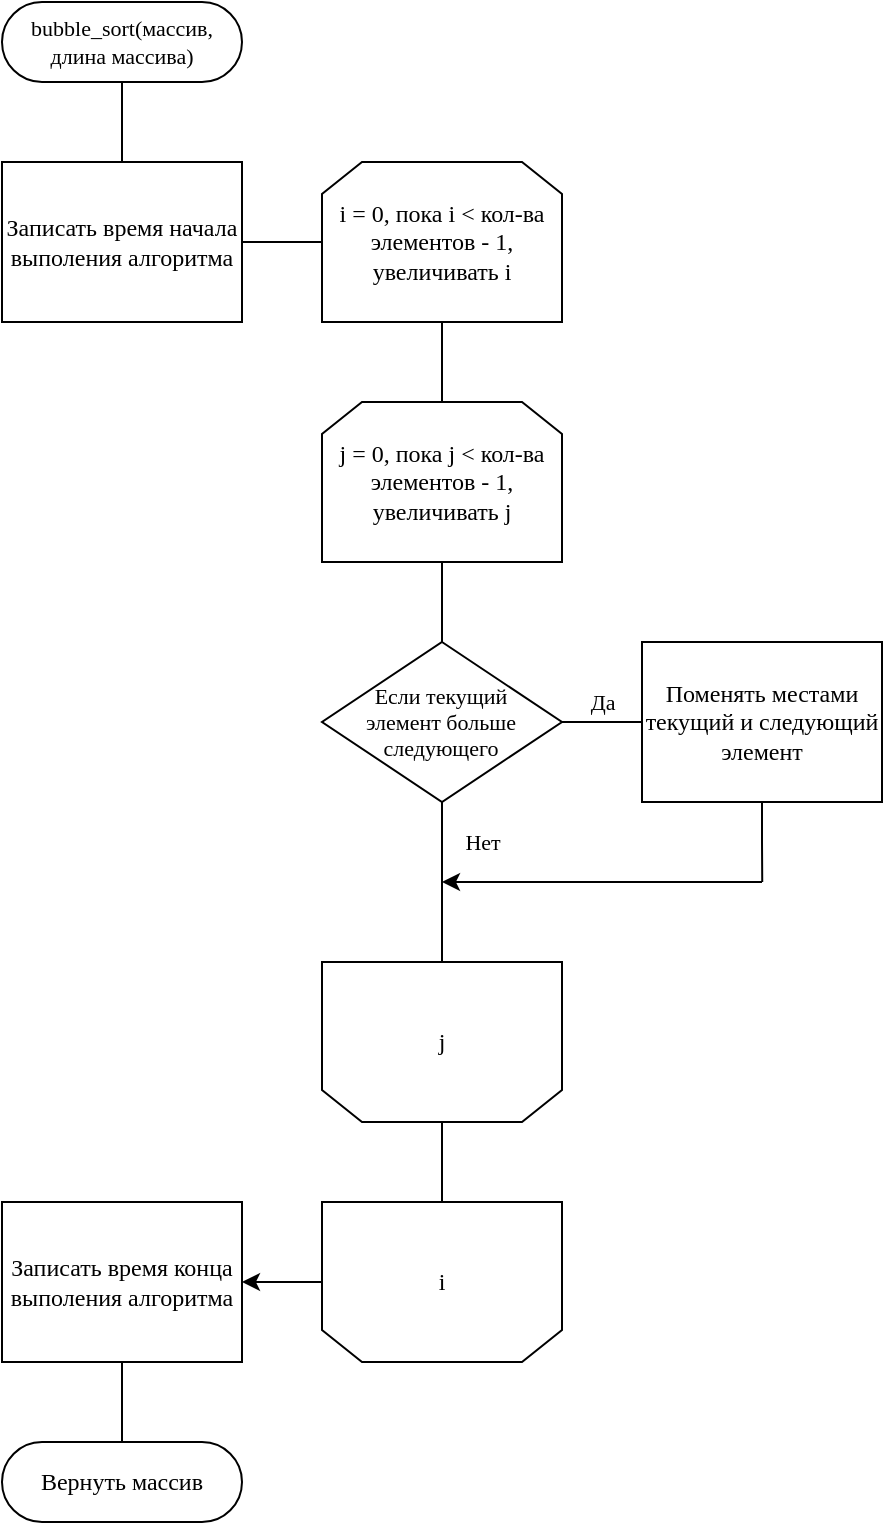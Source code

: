 <mxfile version="24.0.4" type="device">
  <diagram name="Страница — 1" id="f5qaqixOcX6vG_OhwR0j">
    <mxGraphModel dx="794" dy="511" grid="1" gridSize="10" guides="1" tooltips="1" connect="1" arrows="1" fold="1" page="1" pageScale="1" pageWidth="649" pageHeight="1011" math="0" shadow="0">
      <root>
        <mxCell id="0" />
        <mxCell id="1" parent="0" />
        <mxCell id="Vyao9j4Xy4kNsOQa7guJ-2" style="edgeStyle=orthogonalEdgeStyle;rounded=0;orthogonalLoop=1;jettySize=auto;html=1;exitX=0.5;exitY=0.5;exitDx=0;exitDy=20;exitPerimeter=0;entryX=0.5;entryY=0;entryDx=0;entryDy=0;endArrow=none;endFill=0;fontFamily=Times New Roman;" parent="1" source="Vyao9j4Xy4kNsOQa7guJ-3" target="Vyao9j4Xy4kNsOQa7guJ-15" edge="1">
          <mxGeometry relative="1" as="geometry" />
        </mxCell>
        <mxCell id="Vyao9j4Xy4kNsOQa7guJ-3" value="bubble_sort(массив, длина массива)" style="html=1;dashed=0;whiteSpace=wrap;shape=mxgraph.dfd.start;fontSize=11;fontFamily=Times New Roman;" parent="1" vertex="1">
          <mxGeometry x="80" y="40" width="120" height="40" as="geometry" />
        </mxCell>
        <mxCell id="Vyao9j4Xy4kNsOQa7guJ-4" style="edgeStyle=orthogonalEdgeStyle;rounded=0;orthogonalLoop=1;jettySize=auto;html=1;exitX=0.5;exitY=1;exitDx=0;exitDy=0;entryX=0.5;entryY=0;entryDx=0;entryDy=0;endArrow=none;endFill=0;fontFamily=Times New Roman;" parent="1" source="Vyao9j4Xy4kNsOQa7guJ-5" target="Vyao9j4Xy4kNsOQa7guJ-8" edge="1">
          <mxGeometry relative="1" as="geometry" />
        </mxCell>
        <mxCell id="Vyao9j4Xy4kNsOQa7guJ-5" value="i = 0, пока i &amp;lt; кол-ва элементов - 1, увеличивать i" style="shape=loopLimit;whiteSpace=wrap;html=1;fontFamily=Times New Roman;" parent="1" vertex="1">
          <mxGeometry x="240" y="120" width="120" height="80" as="geometry" />
        </mxCell>
        <mxCell id="Vyao9j4Xy4kNsOQa7guJ-47" style="edgeStyle=orthogonalEdgeStyle;rounded=0;orthogonalLoop=1;jettySize=auto;html=1;exitX=1;exitY=0.5;exitDx=0;exitDy=0;entryX=1;entryY=0.5;entryDx=0;entryDy=0;fontFamily=Times New Roman;" parent="1" source="Vyao9j4Xy4kNsOQa7guJ-6" target="Vyao9j4Xy4kNsOQa7guJ-46" edge="1">
          <mxGeometry relative="1" as="geometry" />
        </mxCell>
        <mxCell id="Vyao9j4Xy4kNsOQa7guJ-6" value="i" style="shape=loopLimit;whiteSpace=wrap;html=1;direction=west;fontFamily=Times New Roman;" parent="1" vertex="1">
          <mxGeometry x="240" y="640" width="120" height="80" as="geometry" />
        </mxCell>
        <mxCell id="Vyao9j4Xy4kNsOQa7guJ-45" style="edgeStyle=orthogonalEdgeStyle;rounded=0;orthogonalLoop=1;jettySize=auto;html=1;exitX=0.5;exitY=1;exitDx=0;exitDy=0;entryX=0.5;entryY=0;entryDx=0;entryDy=0;endArrow=none;endFill=0;fontFamily=Times New Roman;" parent="1" source="Vyao9j4Xy4kNsOQa7guJ-8" target="Vyao9j4Xy4kNsOQa7guJ-36" edge="1">
          <mxGeometry relative="1" as="geometry" />
        </mxCell>
        <mxCell id="Vyao9j4Xy4kNsOQa7guJ-8" value="j = 0, пока j &amp;lt; кол-ва элементов - 1, увеличивать j" style="shape=loopLimit;whiteSpace=wrap;html=1;fontFamily=Times New Roman;" parent="1" vertex="1">
          <mxGeometry x="240" y="240" width="120" height="80" as="geometry" />
        </mxCell>
        <mxCell id="Vyao9j4Xy4kNsOQa7guJ-10" value="j" style="shape=loopLimit;whiteSpace=wrap;html=1;direction=west;fontFamily=Times New Roman;" parent="1" vertex="1">
          <mxGeometry x="240" y="520" width="120" height="80" as="geometry" />
        </mxCell>
        <mxCell id="Vyao9j4Xy4kNsOQa7guJ-13" value="Вернуть массив" style="html=1;dashed=0;whiteSpace=wrap;shape=mxgraph.dfd.start;fontFamily=Times New Roman;" parent="1" vertex="1">
          <mxGeometry x="80" y="760" width="120" height="40" as="geometry" />
        </mxCell>
        <mxCell id="Vyao9j4Xy4kNsOQa7guJ-14" style="edgeStyle=orthogonalEdgeStyle;rounded=0;orthogonalLoop=1;jettySize=auto;html=1;exitX=1;exitY=0.5;exitDx=0;exitDy=0;entryX=0;entryY=0.5;entryDx=0;entryDy=0;endArrow=none;endFill=0;fontFamily=Times New Roman;" parent="1" source="Vyao9j4Xy4kNsOQa7guJ-15" target="Vyao9j4Xy4kNsOQa7guJ-5" edge="1">
          <mxGeometry relative="1" as="geometry" />
        </mxCell>
        <mxCell id="Vyao9j4Xy4kNsOQa7guJ-15" value="Записать время начала выполения алгоритма" style="rounded=0;whiteSpace=wrap;html=1;fontFamily=Times New Roman;" parent="1" vertex="1">
          <mxGeometry x="80" y="120" width="120" height="80" as="geometry" />
        </mxCell>
        <mxCell id="Vyao9j4Xy4kNsOQa7guJ-16" style="edgeStyle=orthogonalEdgeStyle;rounded=0;orthogonalLoop=1;jettySize=auto;html=1;exitX=0.5;exitY=0;exitDx=0;exitDy=0;entryX=0.5;entryY=1;entryDx=0;entryDy=0;endArrow=none;endFill=0;fontFamily=Times New Roman;" parent="1" source="Vyao9j4Xy4kNsOQa7guJ-10" target="Vyao9j4Xy4kNsOQa7guJ-6" edge="1">
          <mxGeometry relative="1" as="geometry">
            <mxPoint x="140" y="600" as="sourcePoint" />
          </mxGeometry>
        </mxCell>
        <mxCell id="Vyao9j4Xy4kNsOQa7guJ-38" value="Да" style="edgeStyle=orthogonalEdgeStyle;rounded=0;orthogonalLoop=1;jettySize=auto;html=1;exitX=1;exitY=0.5;exitDx=0;exitDy=0;entryX=0;entryY=0.5;entryDx=0;entryDy=0;endArrow=none;endFill=0;fontFamily=Times New Roman;" parent="1" source="Vyao9j4Xy4kNsOQa7guJ-36" target="Vyao9j4Xy4kNsOQa7guJ-37" edge="1">
          <mxGeometry y="10" relative="1" as="geometry">
            <mxPoint as="offset" />
          </mxGeometry>
        </mxCell>
        <mxCell id="Vyao9j4Xy4kNsOQa7guJ-40" value="Нет" style="edgeStyle=orthogonalEdgeStyle;rounded=0;orthogonalLoop=1;jettySize=auto;html=1;exitX=0.5;exitY=1;exitDx=0;exitDy=0;entryX=0.5;entryY=1;entryDx=0;entryDy=0;endArrow=none;endFill=0;fontFamily=Times New Roman;" parent="1" source="Vyao9j4Xy4kNsOQa7guJ-36" target="Vyao9j4Xy4kNsOQa7guJ-10" edge="1">
          <mxGeometry x="-0.5" y="20" relative="1" as="geometry">
            <mxPoint as="offset" />
          </mxGeometry>
        </mxCell>
        <mxCell id="Vyao9j4Xy4kNsOQa7guJ-36" value="Если текущий элемент больше следующего" style="rhombus;whiteSpace=wrap;html=1;fontSize=11;spacingLeft=15;spacingRight=16;fontFamily=Times New Roman;" parent="1" vertex="1">
          <mxGeometry x="240" y="360" width="120" height="80" as="geometry" />
        </mxCell>
        <mxCell id="Vyao9j4Xy4kNsOQa7guJ-44" style="edgeStyle=orthogonalEdgeStyle;rounded=0;orthogonalLoop=1;jettySize=auto;html=1;exitX=0.5;exitY=1;exitDx=0;exitDy=0;endArrow=none;endFill=0;fontFamily=Times New Roman;" parent="1" source="Vyao9j4Xy4kNsOQa7guJ-37" edge="1">
          <mxGeometry relative="1" as="geometry">
            <mxPoint x="460.118" y="480" as="targetPoint" />
          </mxGeometry>
        </mxCell>
        <mxCell id="Vyao9j4Xy4kNsOQa7guJ-37" value="Поменять местами текущий и следующий элемент" style="rounded=0;whiteSpace=wrap;html=1;fontFamily=Times New Roman;" parent="1" vertex="1">
          <mxGeometry x="400" y="360" width="120" height="80" as="geometry" />
        </mxCell>
        <mxCell id="Vyao9j4Xy4kNsOQa7guJ-43" value="" style="endArrow=classic;html=1;rounded=0;fontFamily=Times New Roman;" parent="1" edge="1">
          <mxGeometry width="50" height="50" relative="1" as="geometry">
            <mxPoint x="460" y="480" as="sourcePoint" />
            <mxPoint x="300" y="480" as="targetPoint" />
          </mxGeometry>
        </mxCell>
        <mxCell id="Vyao9j4Xy4kNsOQa7guJ-46" value="Записать время конца выполения алгоритма" style="rounded=0;whiteSpace=wrap;html=1;fontFamily=Times New Roman;" parent="1" vertex="1">
          <mxGeometry x="80" y="640" width="120" height="80" as="geometry" />
        </mxCell>
        <mxCell id="Vyao9j4Xy4kNsOQa7guJ-48" style="edgeStyle=orthogonalEdgeStyle;rounded=0;orthogonalLoop=1;jettySize=auto;html=1;exitX=0.5;exitY=1;exitDx=0;exitDy=0;entryX=0.5;entryY=0.5;entryDx=0;entryDy=-20;entryPerimeter=0;endArrow=none;endFill=0;fontFamily=Times New Roman;" parent="1" source="Vyao9j4Xy4kNsOQa7guJ-46" target="Vyao9j4Xy4kNsOQa7guJ-13" edge="1">
          <mxGeometry relative="1" as="geometry" />
        </mxCell>
      </root>
    </mxGraphModel>
  </diagram>
</mxfile>
